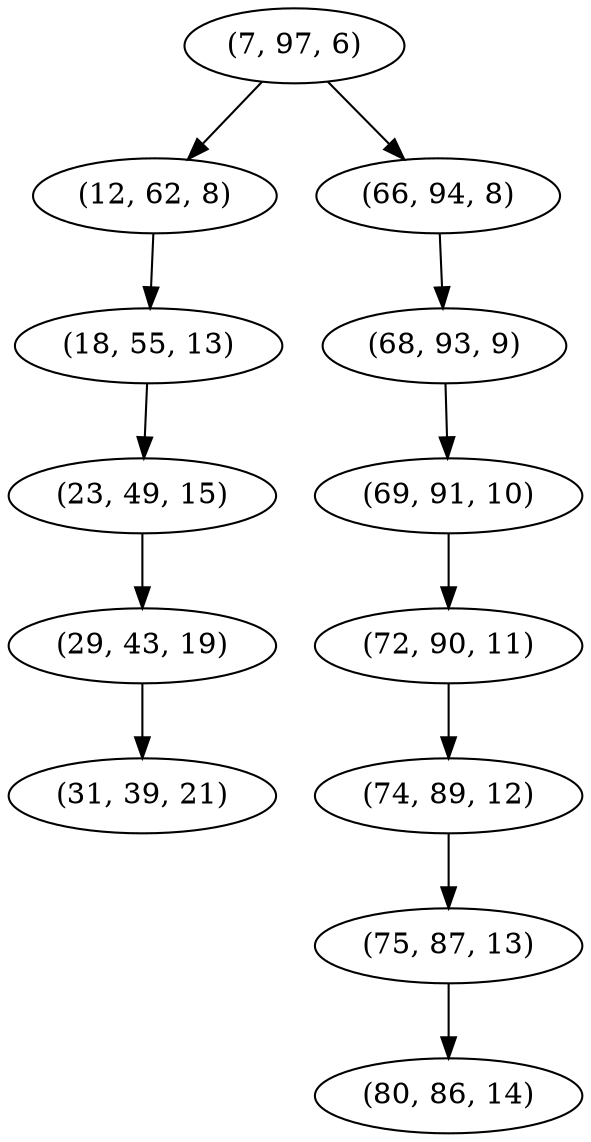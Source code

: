 digraph tree {
    "(7, 97, 6)";
    "(12, 62, 8)";
    "(18, 55, 13)";
    "(23, 49, 15)";
    "(29, 43, 19)";
    "(31, 39, 21)";
    "(66, 94, 8)";
    "(68, 93, 9)";
    "(69, 91, 10)";
    "(72, 90, 11)";
    "(74, 89, 12)";
    "(75, 87, 13)";
    "(80, 86, 14)";
    "(7, 97, 6)" -> "(12, 62, 8)";
    "(7, 97, 6)" -> "(66, 94, 8)";
    "(12, 62, 8)" -> "(18, 55, 13)";
    "(18, 55, 13)" -> "(23, 49, 15)";
    "(23, 49, 15)" -> "(29, 43, 19)";
    "(29, 43, 19)" -> "(31, 39, 21)";
    "(66, 94, 8)" -> "(68, 93, 9)";
    "(68, 93, 9)" -> "(69, 91, 10)";
    "(69, 91, 10)" -> "(72, 90, 11)";
    "(72, 90, 11)" -> "(74, 89, 12)";
    "(74, 89, 12)" -> "(75, 87, 13)";
    "(75, 87, 13)" -> "(80, 86, 14)";
}
